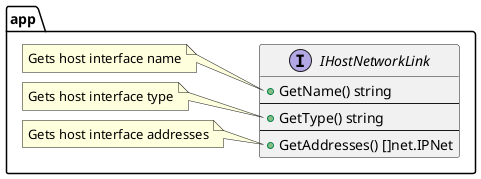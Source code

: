 @startuml

package app {
    interface IHostNetworkLink {
        +GetName() string
        --
        +GetType() string
        --
        +GetAddresses() []net.IPNet
    }

    note left of IHostNetworkLink::GetName
    Gets host interface name
    end note

    note left of IHostNetworkLink::GetType
    Gets host interface type
    end note

    note left of IHostNetworkLink::GetAddresses
    Gets host interface addresses
    end note
}

@enduml
